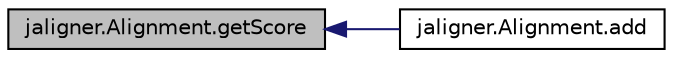 digraph "jaligner.Alignment.getScore"
{
  edge [fontname="Helvetica",fontsize="10",labelfontname="Helvetica",labelfontsize="10"];
  node [fontname="Helvetica",fontsize="10",shape=record];
  rankdir="LR";
  Node1 [label="jaligner.Alignment.getScore",height=0.2,width=0.4,color="black", fillcolor="grey75", style="filled" fontcolor="black"];
  Node1 -> Node2 [dir="back",color="midnightblue",fontsize="10",style="solid",fontname="Helvetica"];
  Node2 [label="jaligner.Alignment.add",height=0.2,width=0.4,color="black", fillcolor="white", style="filled",URL="$classjaligner_1_1_alignment.html#abb05f972a94d71432bca302aa2daa840"];
}
